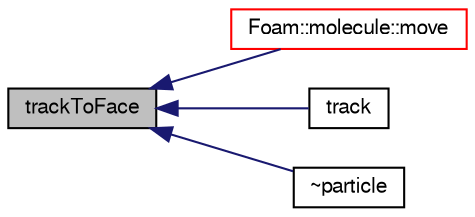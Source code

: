 digraph "trackToFace"
{
  bgcolor="transparent";
  edge [fontname="FreeSans",fontsize="10",labelfontname="FreeSans",labelfontsize="10"];
  node [fontname="FreeSans",fontsize="10",shape=record];
  rankdir="LR";
  Node4361 [label="trackToFace",height=0.2,width=0.4,color="black", fillcolor="grey75", style="filled", fontcolor="black"];
  Node4361 -> Node4362 [dir="back",color="midnightblue",fontsize="10",style="solid",fontname="FreeSans"];
  Node4362 [label="Foam::molecule::move",height=0.2,width=0.4,color="red",URL="$a24390.html#ab2af4f225a9c3e9d8789961151f121ac"];
  Node4361 -> Node4364 [dir="back",color="midnightblue",fontsize="10",style="solid",fontname="FreeSans"];
  Node4364 [label="track",height=0.2,width=0.4,color="black",URL="$a23586.html#a6156db5ccfbd3e8a93b759ee2d0ba9ae"];
  Node4361 -> Node4365 [dir="back",color="midnightblue",fontsize="10",style="solid",fontname="FreeSans"];
  Node4365 [label="~particle",height=0.2,width=0.4,color="black",URL="$a23586.html#a21cc76910d09c0550f6ce9f2ed3b2f52",tooltip="Destructor. "];
}
